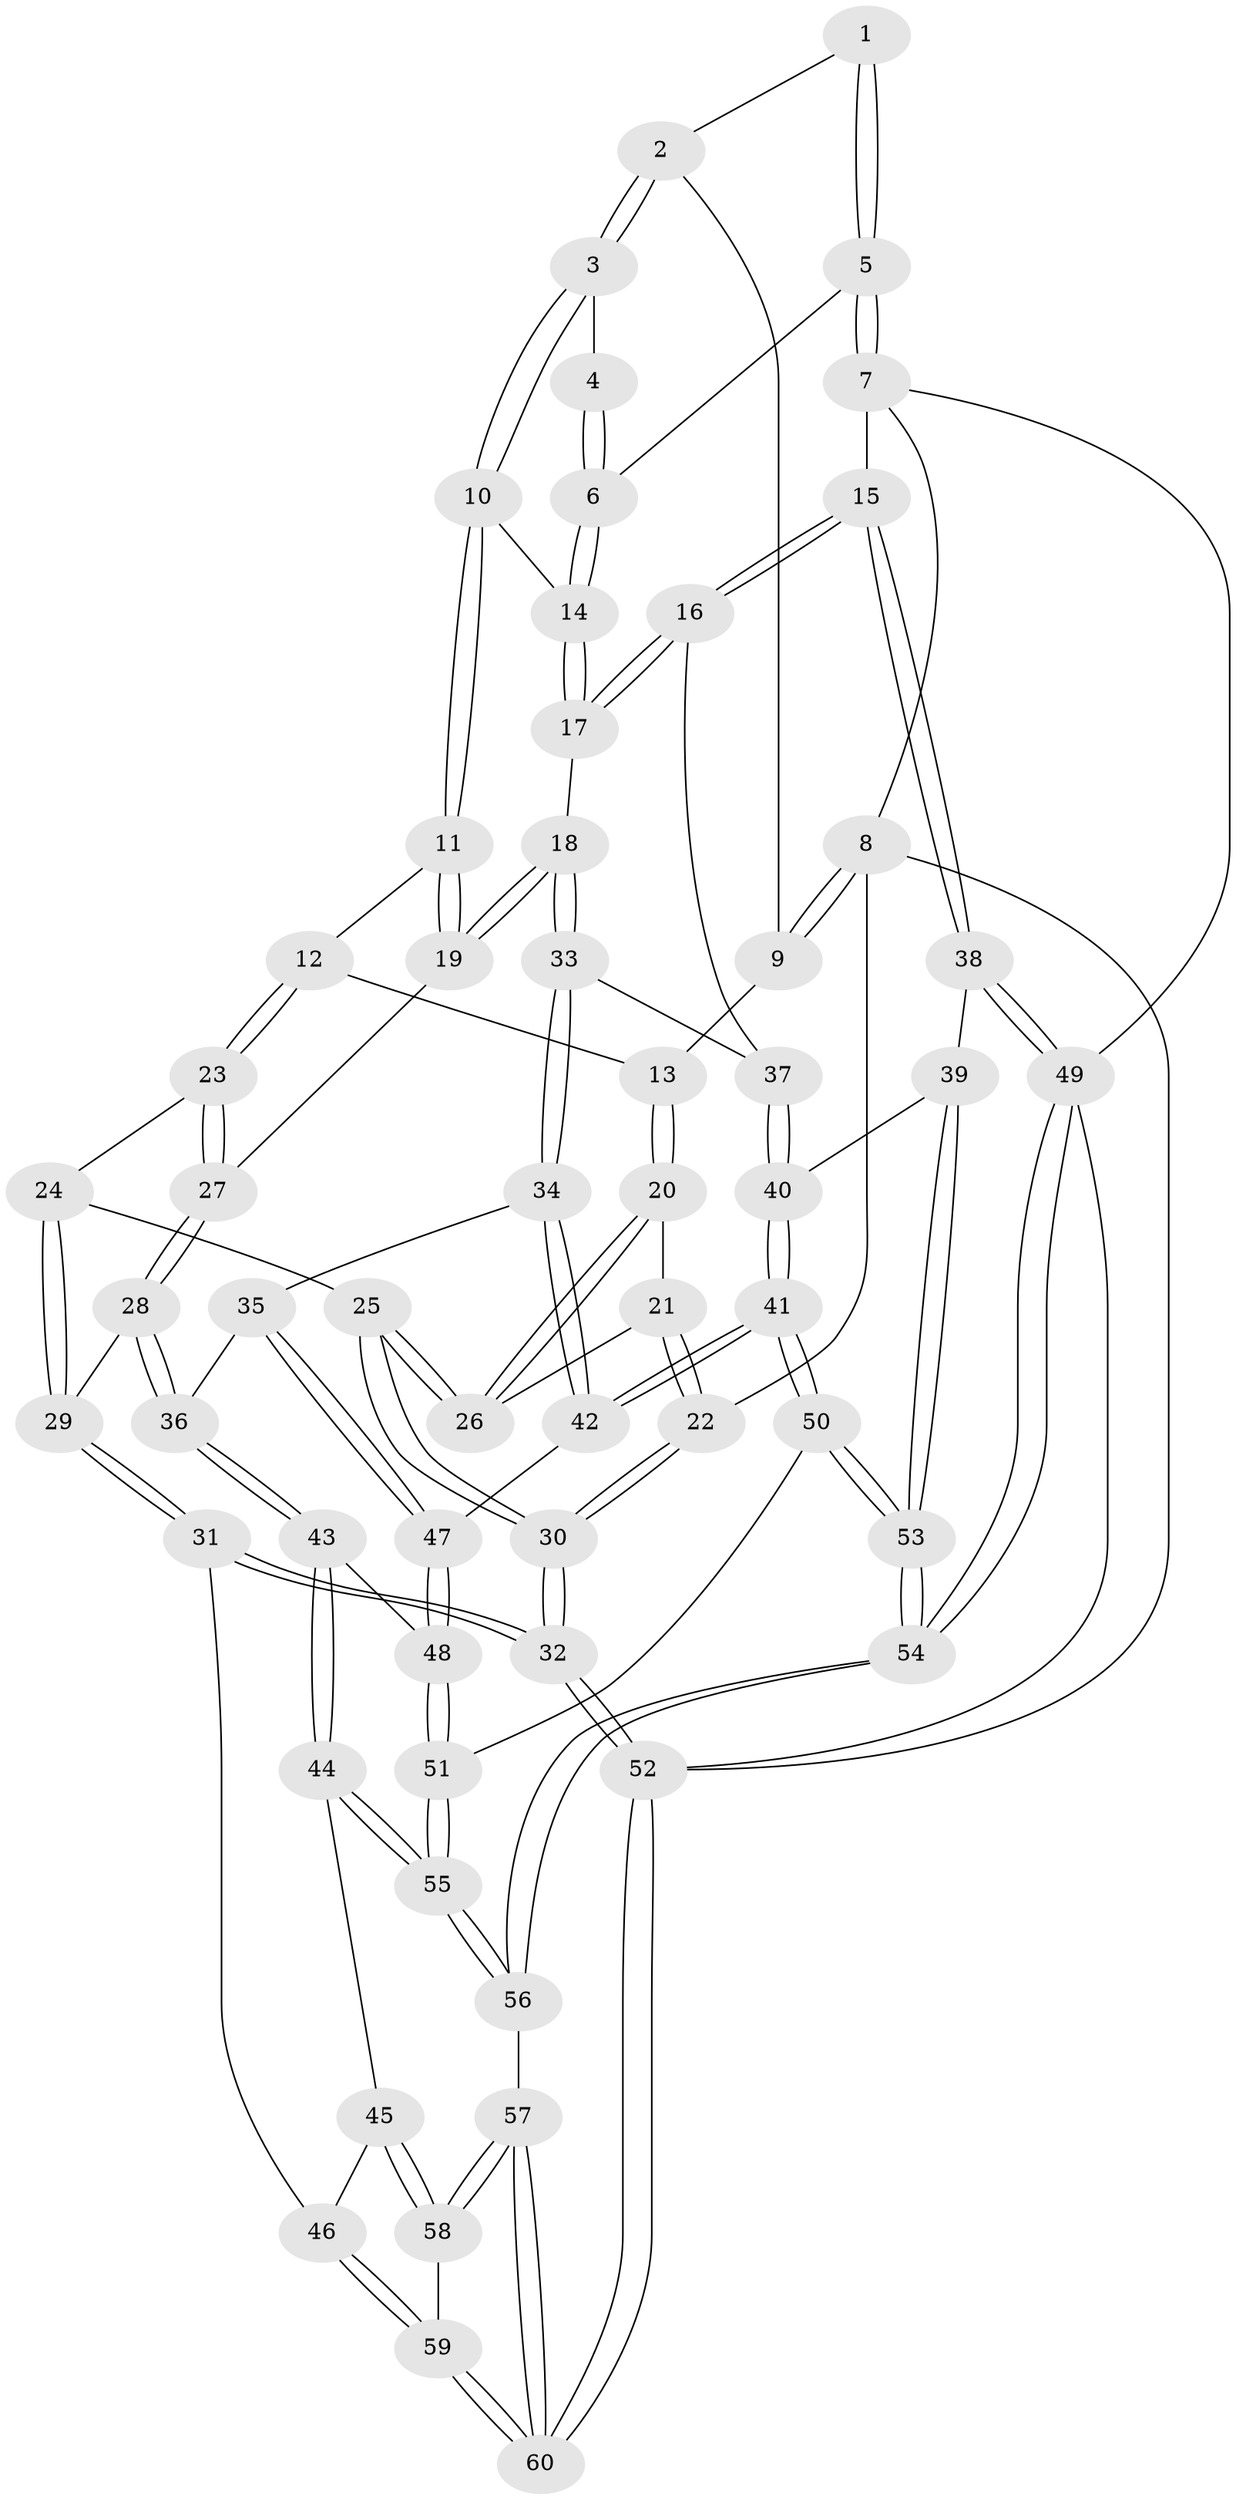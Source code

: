 // coarse degree distribution, {4: 0.6666666666666666, 2: 0.08333333333333333, 3: 0.16666666666666666, 5: 0.08333333333333333}
// Generated by graph-tools (version 1.1) at 2025/38/03/04/25 23:38:26]
// undirected, 60 vertices, 147 edges
graph export_dot {
  node [color=gray90,style=filled];
  1 [pos="+0.732378245957676+0"];
  2 [pos="+0.3222277789661734+0"];
  3 [pos="+0.6151267425880189+0.10943622749624067"];
  4 [pos="+0.6520018229219626+0.028023448992897285"];
  5 [pos="+1+0"];
  6 [pos="+0.8053478112742783+0.13704400707718992"];
  7 [pos="+1+0"];
  8 [pos="+0+0"];
  9 [pos="+0.21323041042138086+0"];
  10 [pos="+0.6138564766796164+0.11737709852894247"];
  11 [pos="+0.5335166273670722+0.2352163223608247"];
  12 [pos="+0.32090977535880316+0.07502905710594025"];
  13 [pos="+0.25238235203822884+0"];
  14 [pos="+0.8024673582294694+0.14683353090108744"];
  15 [pos="+1+0.38667775753006206"];
  16 [pos="+1+0.37288460619234104"];
  17 [pos="+0.8075123680878198+0.1783941608433238"];
  18 [pos="+0.5847189976396501+0.3746779363917588"];
  19 [pos="+0.5727965545247071+0.3685166760657186"];
  20 [pos="+0.1854899965945215+0.14816899815048473"];
  21 [pos="+0.002097127321491458+0.22007133380531352"];
  22 [pos="+0+0.23474690207185295"];
  23 [pos="+0.32103511762871856+0.3616227990729346"];
  24 [pos="+0.19792486710244825+0.38232183019152666"];
  25 [pos="+0.15517534938272076+0.37422273694735503"];
  26 [pos="+0.1552474907718308+0.36718521516500946"];
  27 [pos="+0.4828430590168792+0.4067554210275332"];
  28 [pos="+0.38442151562749777+0.5423814931654029"];
  29 [pos="+0.3329372459483653+0.5590749443732091"];
  30 [pos="+0+0.6117768758443196"];
  31 [pos="+0.18861580944275283+0.69673381174191"];
  32 [pos="+0+0.6654869913001504"];
  33 [pos="+0.656676500314178+0.447476561315814"];
  34 [pos="+0.6574443719623553+0.5007360591151695"];
  35 [pos="+0.4547270703986093+0.6444224399067814"];
  36 [pos="+0.44889972199154154+0.6442481118770566"];
  37 [pos="+0.7312189197630486+0.4398163165366717"];
  38 [pos="+1+0.5360230835878228"];
  39 [pos="+0.979508502710635+0.6487480254919081"];
  40 [pos="+0.9248555448643307+0.6694847515618932"];
  41 [pos="+0.7629993629056283+0.7568935480205233"];
  42 [pos="+0.6681246327282109+0.5652318815632118"];
  43 [pos="+0.4097459157221604+0.7316937656708044"];
  44 [pos="+0.3426030804340625+0.7700170840519467"];
  45 [pos="+0.33194996069307137+0.7710963979246198"];
  46 [pos="+0.26280160136287684+0.7537097032318932"];
  47 [pos="+0.5341819752513325+0.6816496917904565"];
  48 [pos="+0.5405067485559963+0.7743400996034435"];
  49 [pos="+1+1"];
  50 [pos="+0.757064208608848+0.7780595383827191"];
  51 [pos="+0.6189471606769865+0.8751750081865974"];
  52 [pos="+0+1"];
  53 [pos="+0.9639488104590289+0.9939213782782641"];
  54 [pos="+1+1"];
  55 [pos="+0.5779073264159246+0.9513339276514886"];
  56 [pos="+0.5294805563812659+1"];
  57 [pos="+0.43965437625462983+1"];
  58 [pos="+0.3807417862879803+0.9796441465380616"];
  59 [pos="+0.2598560161351022+0.8398656851150355"];
  60 [pos="+0.1984570972984498+1"];
  1 -- 2;
  1 -- 5;
  1 -- 5;
  2 -- 3;
  2 -- 3;
  2 -- 9;
  3 -- 4;
  3 -- 10;
  3 -- 10;
  4 -- 6;
  4 -- 6;
  5 -- 6;
  5 -- 7;
  5 -- 7;
  6 -- 14;
  6 -- 14;
  7 -- 8;
  7 -- 15;
  7 -- 49;
  8 -- 9;
  8 -- 9;
  8 -- 22;
  8 -- 52;
  9 -- 13;
  10 -- 11;
  10 -- 11;
  10 -- 14;
  11 -- 12;
  11 -- 19;
  11 -- 19;
  12 -- 13;
  12 -- 23;
  12 -- 23;
  13 -- 20;
  13 -- 20;
  14 -- 17;
  14 -- 17;
  15 -- 16;
  15 -- 16;
  15 -- 38;
  15 -- 38;
  16 -- 17;
  16 -- 17;
  16 -- 37;
  17 -- 18;
  18 -- 19;
  18 -- 19;
  18 -- 33;
  18 -- 33;
  19 -- 27;
  20 -- 21;
  20 -- 26;
  20 -- 26;
  21 -- 22;
  21 -- 22;
  21 -- 26;
  22 -- 30;
  22 -- 30;
  23 -- 24;
  23 -- 27;
  23 -- 27;
  24 -- 25;
  24 -- 29;
  24 -- 29;
  25 -- 26;
  25 -- 26;
  25 -- 30;
  25 -- 30;
  27 -- 28;
  27 -- 28;
  28 -- 29;
  28 -- 36;
  28 -- 36;
  29 -- 31;
  29 -- 31;
  30 -- 32;
  30 -- 32;
  31 -- 32;
  31 -- 32;
  31 -- 46;
  32 -- 52;
  32 -- 52;
  33 -- 34;
  33 -- 34;
  33 -- 37;
  34 -- 35;
  34 -- 42;
  34 -- 42;
  35 -- 36;
  35 -- 47;
  35 -- 47;
  36 -- 43;
  36 -- 43;
  37 -- 40;
  37 -- 40;
  38 -- 39;
  38 -- 49;
  38 -- 49;
  39 -- 40;
  39 -- 53;
  39 -- 53;
  40 -- 41;
  40 -- 41;
  41 -- 42;
  41 -- 42;
  41 -- 50;
  41 -- 50;
  42 -- 47;
  43 -- 44;
  43 -- 44;
  43 -- 48;
  44 -- 45;
  44 -- 55;
  44 -- 55;
  45 -- 46;
  45 -- 58;
  45 -- 58;
  46 -- 59;
  46 -- 59;
  47 -- 48;
  47 -- 48;
  48 -- 51;
  48 -- 51;
  49 -- 54;
  49 -- 54;
  49 -- 52;
  50 -- 51;
  50 -- 53;
  50 -- 53;
  51 -- 55;
  51 -- 55;
  52 -- 60;
  52 -- 60;
  53 -- 54;
  53 -- 54;
  54 -- 56;
  54 -- 56;
  55 -- 56;
  55 -- 56;
  56 -- 57;
  57 -- 58;
  57 -- 58;
  57 -- 60;
  57 -- 60;
  58 -- 59;
  59 -- 60;
  59 -- 60;
}
